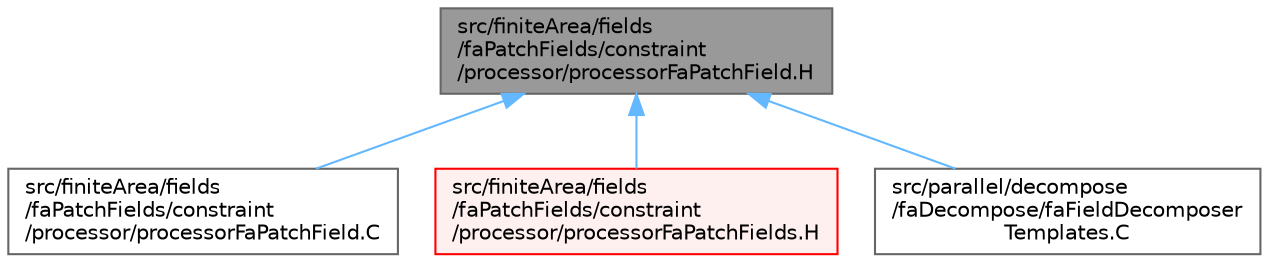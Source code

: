 digraph "src/finiteArea/fields/faPatchFields/constraint/processor/processorFaPatchField.H"
{
 // LATEX_PDF_SIZE
  bgcolor="transparent";
  edge [fontname=Helvetica,fontsize=10,labelfontname=Helvetica,labelfontsize=10];
  node [fontname=Helvetica,fontsize=10,shape=box,height=0.2,width=0.4];
  Node1 [id="Node000001",label="src/finiteArea/fields\l/faPatchFields/constraint\l/processor/processorFaPatchField.H",height=0.2,width=0.4,color="gray40", fillcolor="grey60", style="filled", fontcolor="black",tooltip=" "];
  Node1 -> Node2 [id="edge1_Node000001_Node000002",dir="back",color="steelblue1",style="solid",tooltip=" "];
  Node2 [id="Node000002",label="src/finiteArea/fields\l/faPatchFields/constraint\l/processor/processorFaPatchField.C",height=0.2,width=0.4,color="grey40", fillcolor="white", style="filled",URL="$processorFaPatchField_8C.html",tooltip=" "];
  Node1 -> Node3 [id="edge2_Node000001_Node000003",dir="back",color="steelblue1",style="solid",tooltip=" "];
  Node3 [id="Node000003",label="src/finiteArea/fields\l/faPatchFields/constraint\l/processor/processorFaPatchFields.H",height=0.2,width=0.4,color="red", fillcolor="#FFF0F0", style="filled",URL="$processorFaPatchFields_8H.html",tooltip=" "];
  Node1 -> Node6 [id="edge3_Node000001_Node000006",dir="back",color="steelblue1",style="solid",tooltip=" "];
  Node6 [id="Node000006",label="src/parallel/decompose\l/faDecompose/faFieldDecomposer\lTemplates.C",height=0.2,width=0.4,color="grey40", fillcolor="white", style="filled",URL="$faFieldDecomposerTemplates_8C.html",tooltip=" "];
}
